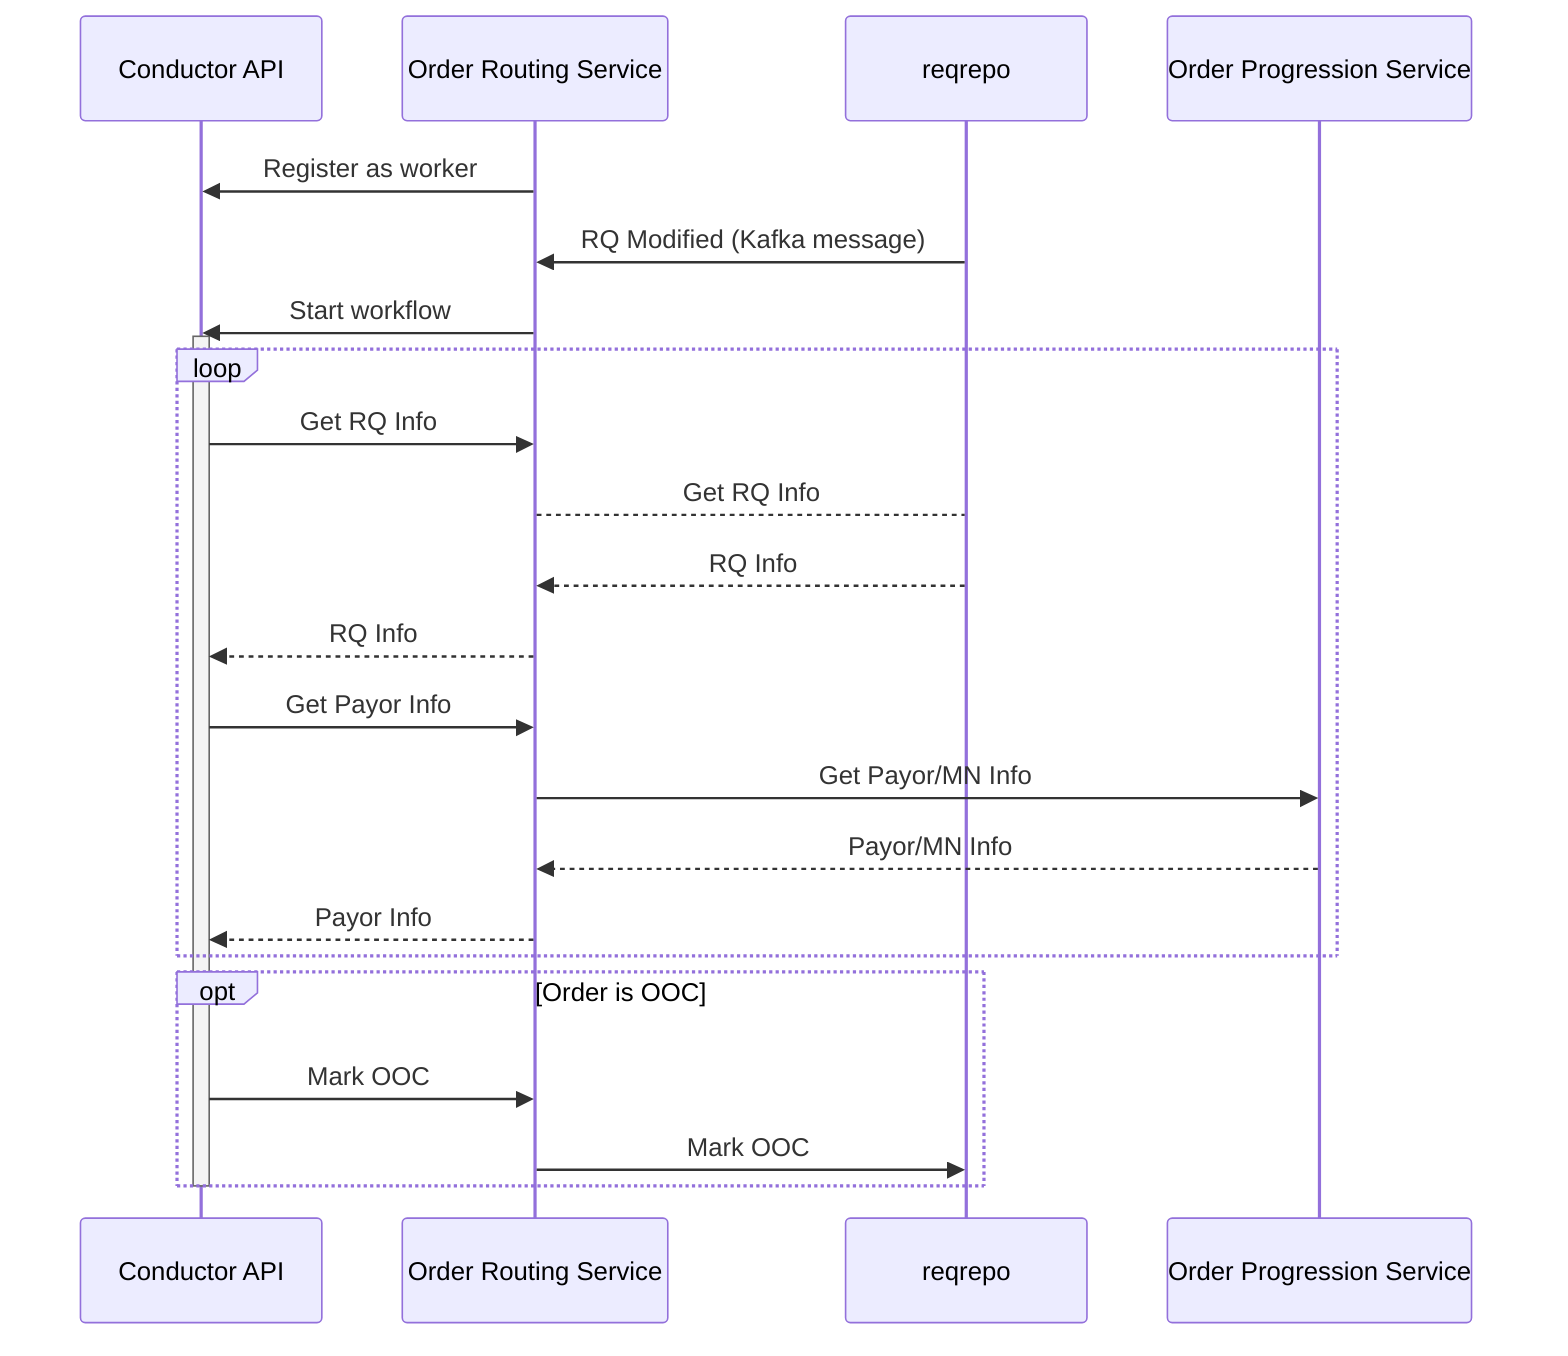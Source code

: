 sequenceDiagram
    participant CAPI as Conductor API
    participant ORS as Order Routing Service
    participant RR as reqrepo
    participant OPS as Order Progression Service
    ORS->>CAPI: Register as worker
    RR->>ORS: RQ Modified (Kafka message)
    ORS->>CAPI: Start workflow
    activate CAPI
    loop
        CAPI->>ORS: Get RQ Info
        ORS-->RR: Get RQ Info
        RR-->>ORS: RQ Info
        ORS-->>CAPI: RQ Info
        CAPI->>ORS: Get Payor Info
        ORS->>OPS: Get Payor/MN Info
        OPS-->>ORS: Payor/MN Info
        ORS-->>CAPI: Payor Info
    end
    opt Order is OOC
        CAPI->>ORS: Mark OOC
        ORS->>RR: Mark OOC
    end
    deactivate CAPI